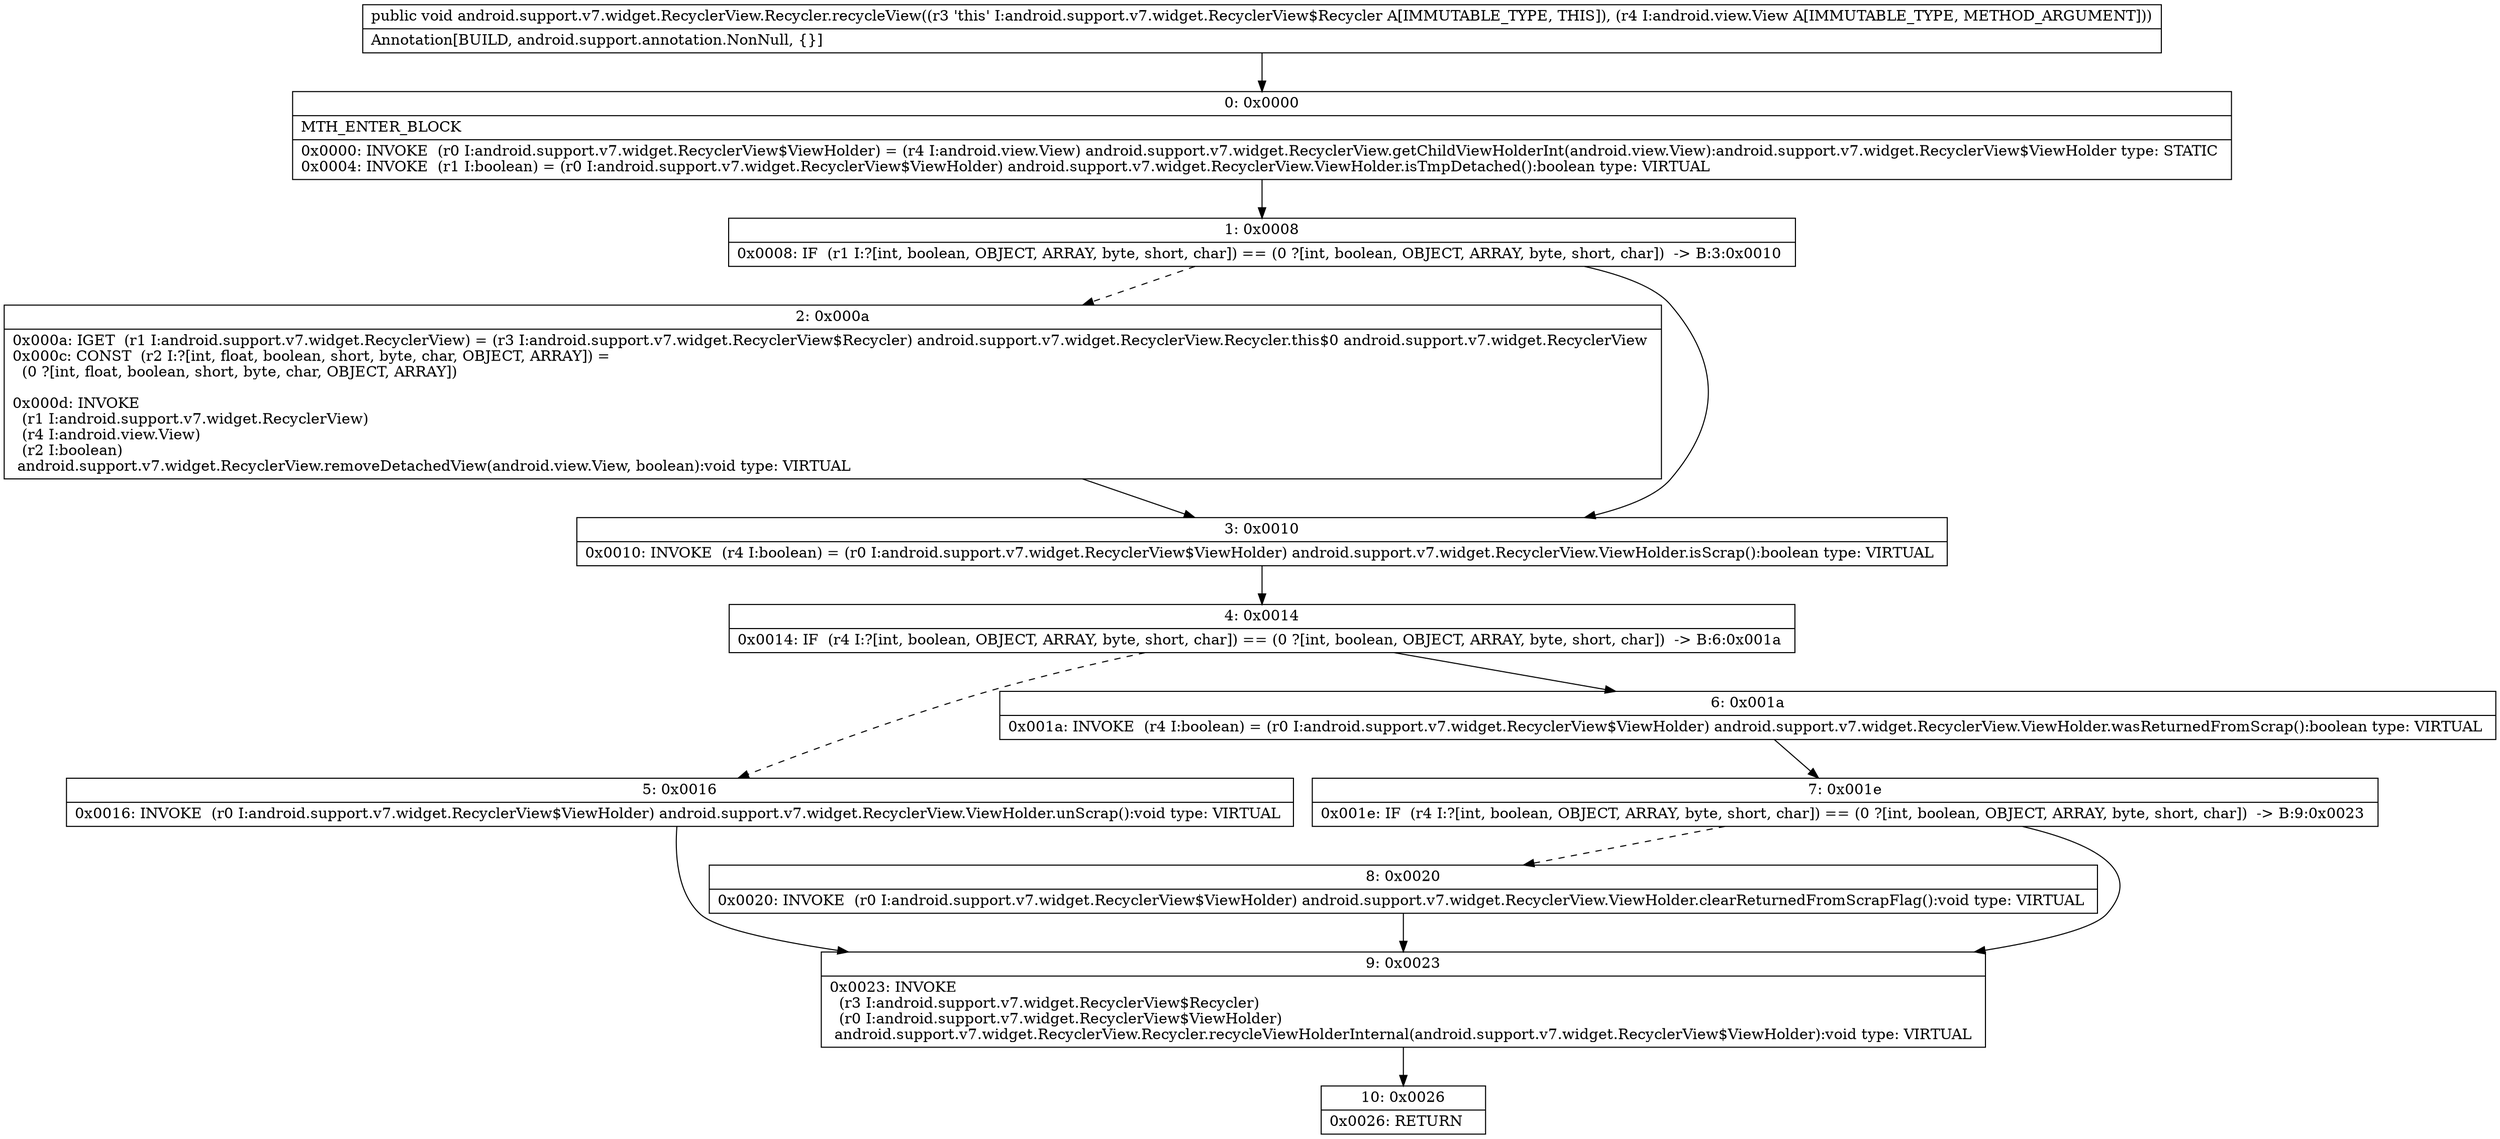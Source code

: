 digraph "CFG forandroid.support.v7.widget.RecyclerView.Recycler.recycleView(Landroid\/view\/View;)V" {
Node_0 [shape=record,label="{0\:\ 0x0000|MTH_ENTER_BLOCK\l|0x0000: INVOKE  (r0 I:android.support.v7.widget.RecyclerView$ViewHolder) = (r4 I:android.view.View) android.support.v7.widget.RecyclerView.getChildViewHolderInt(android.view.View):android.support.v7.widget.RecyclerView$ViewHolder type: STATIC \l0x0004: INVOKE  (r1 I:boolean) = (r0 I:android.support.v7.widget.RecyclerView$ViewHolder) android.support.v7.widget.RecyclerView.ViewHolder.isTmpDetached():boolean type: VIRTUAL \l}"];
Node_1 [shape=record,label="{1\:\ 0x0008|0x0008: IF  (r1 I:?[int, boolean, OBJECT, ARRAY, byte, short, char]) == (0 ?[int, boolean, OBJECT, ARRAY, byte, short, char])  \-\> B:3:0x0010 \l}"];
Node_2 [shape=record,label="{2\:\ 0x000a|0x000a: IGET  (r1 I:android.support.v7.widget.RecyclerView) = (r3 I:android.support.v7.widget.RecyclerView$Recycler) android.support.v7.widget.RecyclerView.Recycler.this$0 android.support.v7.widget.RecyclerView \l0x000c: CONST  (r2 I:?[int, float, boolean, short, byte, char, OBJECT, ARRAY]) = \l  (0 ?[int, float, boolean, short, byte, char, OBJECT, ARRAY])\l \l0x000d: INVOKE  \l  (r1 I:android.support.v7.widget.RecyclerView)\l  (r4 I:android.view.View)\l  (r2 I:boolean)\l android.support.v7.widget.RecyclerView.removeDetachedView(android.view.View, boolean):void type: VIRTUAL \l}"];
Node_3 [shape=record,label="{3\:\ 0x0010|0x0010: INVOKE  (r4 I:boolean) = (r0 I:android.support.v7.widget.RecyclerView$ViewHolder) android.support.v7.widget.RecyclerView.ViewHolder.isScrap():boolean type: VIRTUAL \l}"];
Node_4 [shape=record,label="{4\:\ 0x0014|0x0014: IF  (r4 I:?[int, boolean, OBJECT, ARRAY, byte, short, char]) == (0 ?[int, boolean, OBJECT, ARRAY, byte, short, char])  \-\> B:6:0x001a \l}"];
Node_5 [shape=record,label="{5\:\ 0x0016|0x0016: INVOKE  (r0 I:android.support.v7.widget.RecyclerView$ViewHolder) android.support.v7.widget.RecyclerView.ViewHolder.unScrap():void type: VIRTUAL \l}"];
Node_6 [shape=record,label="{6\:\ 0x001a|0x001a: INVOKE  (r4 I:boolean) = (r0 I:android.support.v7.widget.RecyclerView$ViewHolder) android.support.v7.widget.RecyclerView.ViewHolder.wasReturnedFromScrap():boolean type: VIRTUAL \l}"];
Node_7 [shape=record,label="{7\:\ 0x001e|0x001e: IF  (r4 I:?[int, boolean, OBJECT, ARRAY, byte, short, char]) == (0 ?[int, boolean, OBJECT, ARRAY, byte, short, char])  \-\> B:9:0x0023 \l}"];
Node_8 [shape=record,label="{8\:\ 0x0020|0x0020: INVOKE  (r0 I:android.support.v7.widget.RecyclerView$ViewHolder) android.support.v7.widget.RecyclerView.ViewHolder.clearReturnedFromScrapFlag():void type: VIRTUAL \l}"];
Node_9 [shape=record,label="{9\:\ 0x0023|0x0023: INVOKE  \l  (r3 I:android.support.v7.widget.RecyclerView$Recycler)\l  (r0 I:android.support.v7.widget.RecyclerView$ViewHolder)\l android.support.v7.widget.RecyclerView.Recycler.recycleViewHolderInternal(android.support.v7.widget.RecyclerView$ViewHolder):void type: VIRTUAL \l}"];
Node_10 [shape=record,label="{10\:\ 0x0026|0x0026: RETURN   \l}"];
MethodNode[shape=record,label="{public void android.support.v7.widget.RecyclerView.Recycler.recycleView((r3 'this' I:android.support.v7.widget.RecyclerView$Recycler A[IMMUTABLE_TYPE, THIS]), (r4 I:android.view.View A[IMMUTABLE_TYPE, METHOD_ARGUMENT]))  | Annotation[BUILD, android.support.annotation.NonNull, \{\}]\l}"];
MethodNode -> Node_0;
Node_0 -> Node_1;
Node_1 -> Node_2[style=dashed];
Node_1 -> Node_3;
Node_2 -> Node_3;
Node_3 -> Node_4;
Node_4 -> Node_5[style=dashed];
Node_4 -> Node_6;
Node_5 -> Node_9;
Node_6 -> Node_7;
Node_7 -> Node_8[style=dashed];
Node_7 -> Node_9;
Node_8 -> Node_9;
Node_9 -> Node_10;
}

